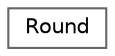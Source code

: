 digraph "Graphical Class Hierarchy"
{
 // LATEX_PDF_SIZE
  bgcolor="transparent";
  edge [fontname=Helvetica,fontsize=10,labelfontname=Helvetica,labelfontsize=10];
  node [fontname=Helvetica,fontsize=10,shape=box,height=0.2,width=0.4];
  rankdir="LR";
  Node0 [label="Round",height=0.2,width=0.4,color="grey40", fillcolor="white", style="filled",URL="$de/d28/struct_round.html",tooltip=" "];
}
